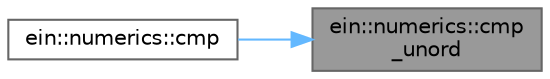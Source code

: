 digraph "ein::numerics::cmp_unord"
{
 // LATEX_PDF_SIZE
  bgcolor="transparent";
  edge [fontname=Helvetica,fontsize=10,labelfontname=Helvetica,labelfontsize=10];
  node [fontname=Helvetica,fontsize=10,shape=box,height=0.2,width=0.4];
  rankdir="RL";
  Node1 [id="Node000001",label="ein::numerics::cmp\l_unord",height=0.2,width=0.4,color="gray40", fillcolor="grey60", style="filled", fontcolor="black",tooltip=" "];
  Node1 -> Node2 [id="edge1_Node000001_Node000002",dir="back",color="steelblue1",style="solid",tooltip=" "];
  Node2 [id="Node000002",label="ein::numerics::cmp",height=0.2,width=0.4,color="grey40", fillcolor="white", style="filled",URL="$de/df9/namespaceein_1_1numerics.html#a1df7ba29c28b6ebc76b2dfec34aea3af",tooltip="perform an avx512 style floating point comparison for scalar values."];
}
